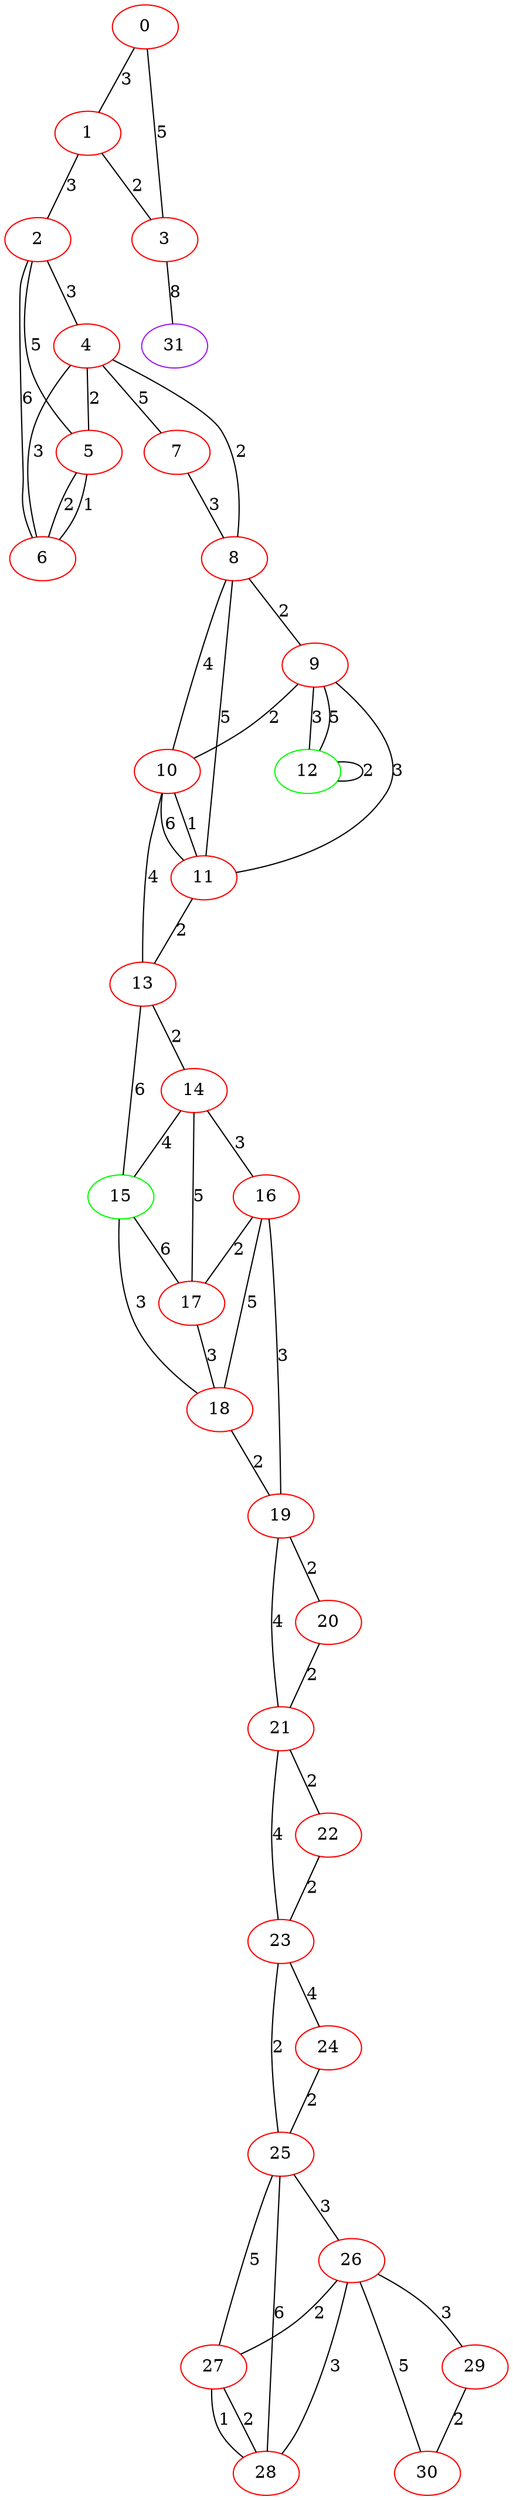 graph "" {
0 [color=red, weight=1];
1 [color=red, weight=1];
2 [color=red, weight=1];
3 [color=red, weight=1];
4 [color=red, weight=1];
5 [color=red, weight=1];
6 [color=red, weight=1];
7 [color=red, weight=1];
8 [color=red, weight=1];
9 [color=red, weight=1];
10 [color=red, weight=1];
11 [color=red, weight=1];
12 [color=green, weight=2];
13 [color=red, weight=1];
14 [color=red, weight=1];
15 [color=green, weight=2];
16 [color=red, weight=1];
17 [color=red, weight=1];
18 [color=red, weight=1];
19 [color=red, weight=1];
20 [color=red, weight=1];
21 [color=red, weight=1];
22 [color=red, weight=1];
23 [color=red, weight=1];
24 [color=red, weight=1];
25 [color=red, weight=1];
26 [color=red, weight=1];
27 [color=red, weight=1];
28 [color=red, weight=1];
29 [color=red, weight=1];
30 [color=red, weight=1];
31 [color=purple, weight=4];
0 -- 1  [key=0, label=3];
0 -- 3  [key=0, label=5];
1 -- 2  [key=0, label=3];
1 -- 3  [key=0, label=2];
2 -- 4  [key=0, label=3];
2 -- 5  [key=0, label=5];
2 -- 6  [key=0, label=6];
3 -- 31  [key=0, label=8];
4 -- 8  [key=0, label=2];
4 -- 5  [key=0, label=2];
4 -- 6  [key=0, label=3];
4 -- 7  [key=0, label=5];
5 -- 6  [key=0, label=2];
5 -- 6  [key=1, label=1];
7 -- 8  [key=0, label=3];
8 -- 9  [key=0, label=2];
8 -- 10  [key=0, label=4];
8 -- 11  [key=0, label=5];
9 -- 10  [key=0, label=2];
9 -- 11  [key=0, label=3];
9 -- 12  [key=0, label=5];
9 -- 12  [key=1, label=3];
10 -- 11  [key=0, label=6];
10 -- 11  [key=1, label=1];
10 -- 13  [key=0, label=4];
11 -- 13  [key=0, label=2];
12 -- 12  [key=0, label=2];
13 -- 14  [key=0, label=2];
13 -- 15  [key=0, label=6];
14 -- 16  [key=0, label=3];
14 -- 17  [key=0, label=5];
14 -- 15  [key=0, label=4];
15 -- 17  [key=0, label=6];
15 -- 18  [key=0, label=3];
16 -- 17  [key=0, label=2];
16 -- 18  [key=0, label=5];
16 -- 19  [key=0, label=3];
17 -- 18  [key=0, label=3];
18 -- 19  [key=0, label=2];
19 -- 20  [key=0, label=2];
19 -- 21  [key=0, label=4];
20 -- 21  [key=0, label=2];
21 -- 22  [key=0, label=2];
21 -- 23  [key=0, label=4];
22 -- 23  [key=0, label=2];
23 -- 24  [key=0, label=4];
23 -- 25  [key=0, label=2];
24 -- 25  [key=0, label=2];
25 -- 26  [key=0, label=3];
25 -- 27  [key=0, label=5];
25 -- 28  [key=0, label=6];
26 -- 27  [key=0, label=2];
26 -- 28  [key=0, label=3];
26 -- 29  [key=0, label=3];
26 -- 30  [key=0, label=5];
27 -- 28  [key=0, label=2];
27 -- 28  [key=1, label=1];
29 -- 30  [key=0, label=2];
}
